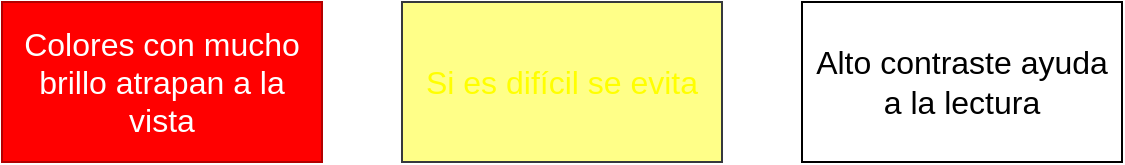 <mxfile version="20.3.0" type="device"><diagram id="mxLrTcScmsC2k8IR_olh" name="Page-1"><mxGraphModel dx="668" dy="430" grid="1" gridSize="10" guides="1" tooltips="1" connect="1" arrows="1" fold="1" page="1" pageScale="1" pageWidth="850" pageHeight="1100" math="0" shadow="0"><root><mxCell id="0"/><mxCell id="1" parent="0"/><mxCell id="kPNHds0pxEs8HtdXi4Ih-1" value="&lt;font style=&quot;font-size: 16px;&quot;&gt;Colores con mucho brillo atrapan a la vista&lt;/font&gt;" style="rounded=0;whiteSpace=wrap;html=1;fillColor=#FF0000;fontColor=#ffffff;strokeColor=#B20000;" vertex="1" parent="1"><mxGeometry x="80" y="120" width="160" height="80" as="geometry"/></mxCell><mxCell id="kPNHds0pxEs8HtdXi4Ih-2" value="&lt;font color=&quot;#ffff00&quot;&gt;&lt;span style=&quot;font-size: 16px;&quot;&gt;Si es difícil se evita&lt;/span&gt;&lt;/font&gt;" style="rounded=0;whiteSpace=wrap;html=1;fillColor=#ffff88;strokeColor=#36393d;" vertex="1" parent="1"><mxGeometry x="280" y="120" width="160" height="80" as="geometry"/></mxCell><mxCell id="kPNHds0pxEs8HtdXi4Ih-4" value="&lt;span style=&quot;font-size: 16px;&quot;&gt;Alto contraste ayuda a la lectura&lt;/span&gt;" style="rounded=0;whiteSpace=wrap;html=1;" vertex="1" parent="1"><mxGeometry x="480" y="120" width="160" height="80" as="geometry"/></mxCell></root></mxGraphModel></diagram></mxfile>